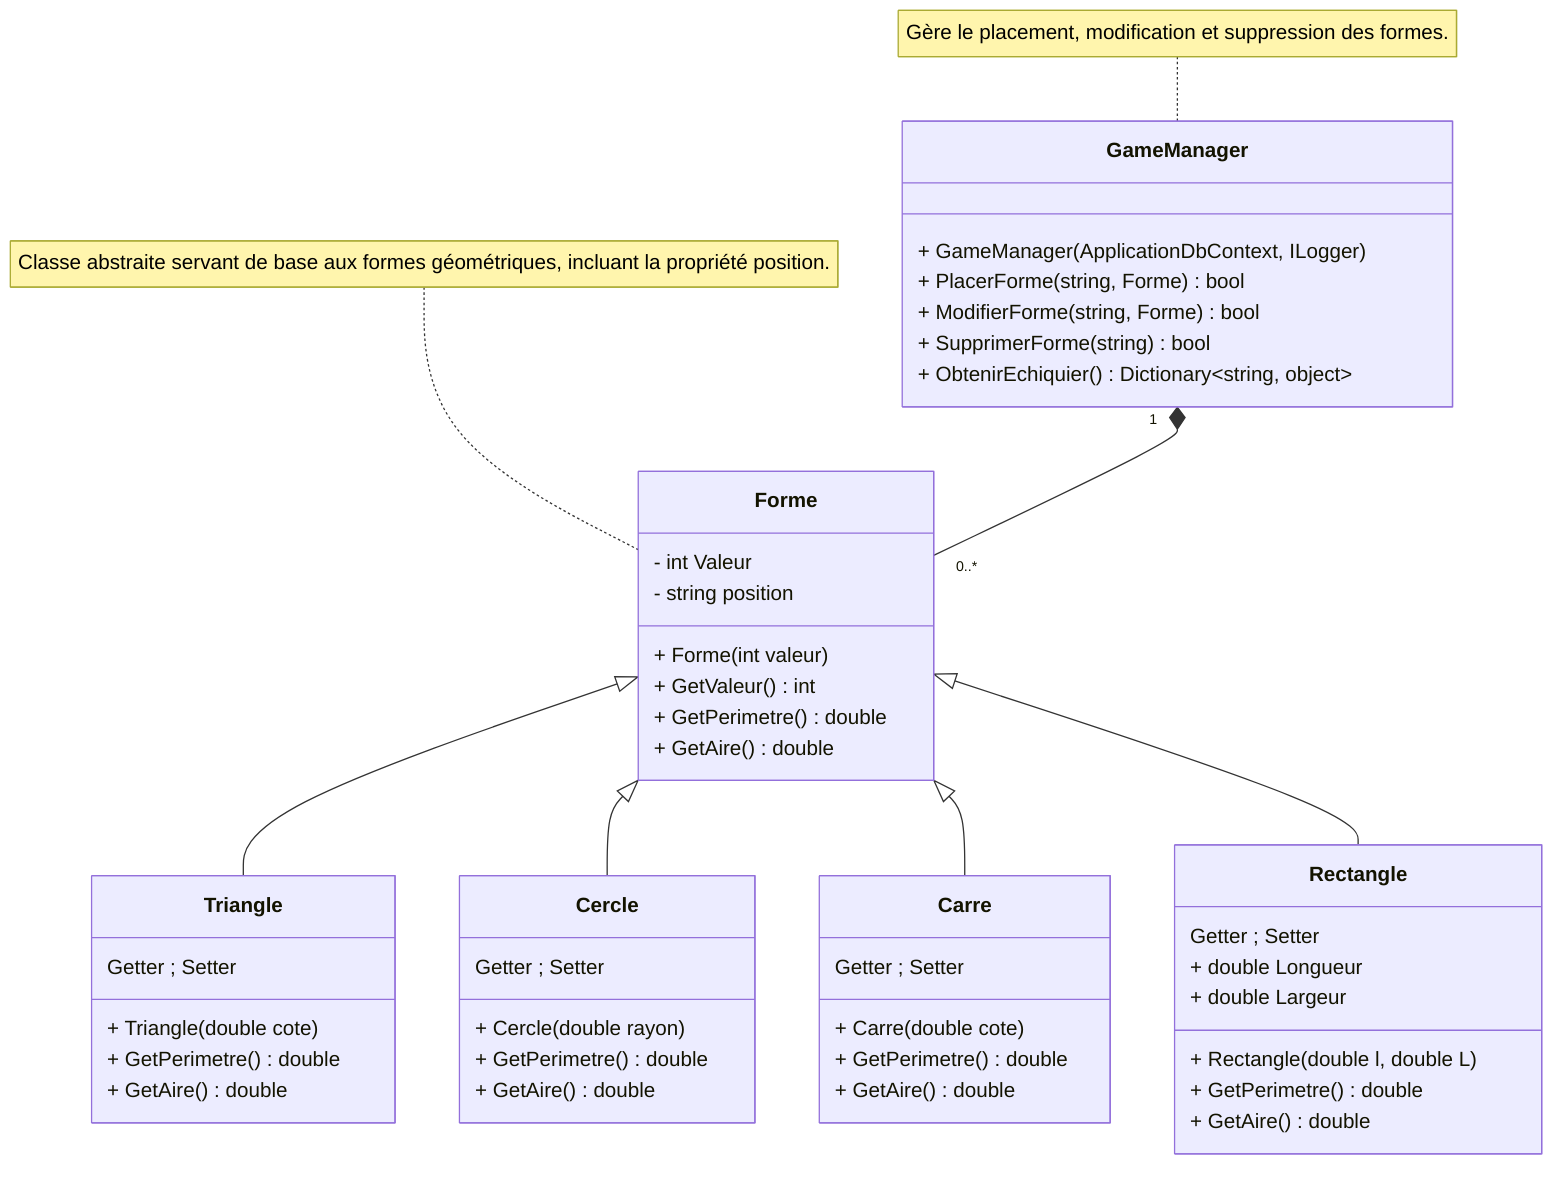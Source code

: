 classDiagram
            class Forme {
                - int Valeur
                - string position
                + Forme(int valeur)
                + GetValeur() int
                + GetPerimetre() double
                + GetAire() double
            }
        
            class Triangle {
                Getter ; Setter
                + Triangle(double cote)
                + GetPerimetre() double
                + GetAire() double
            }
        
            class Cercle {
                Getter ; Setter
                + Cercle(double rayon)
                + GetPerimetre() double
                + GetAire() double
            }
        
            class Carre {
                Getter ; Setter
                + Carre(double cote)
                + GetPerimetre() double
                + GetAire() double
            }
        
            class Rectangle {
                Getter ; Setter
                + double Longueur
                + double Largeur
                + Rectangle(double l, double L)
                + GetPerimetre() double
                + GetAire() double
            }
        
            class GameManager {
                + GameManager(ApplicationDbContext, ILogger)
                + PlacerForme(string, Forme) bool
                + ModifierForme(string, Forme) bool
                + SupprimerForme(string) bool
                + ObtenirEchiquier() Dictionary~string, object~
            }
        
            Forme <|-- Triangle
            Forme <|-- Cercle
            Forme <|-- Carre
            Forme <|-- Rectangle
        
            GameManager "1" *-- "0..*" Forme
        
            note for Forme "Classe abstraite servant de base aux formes géométriques, incluant la propriété position."
            note for GameManager "Gère le placement, modification et suppression des formes."